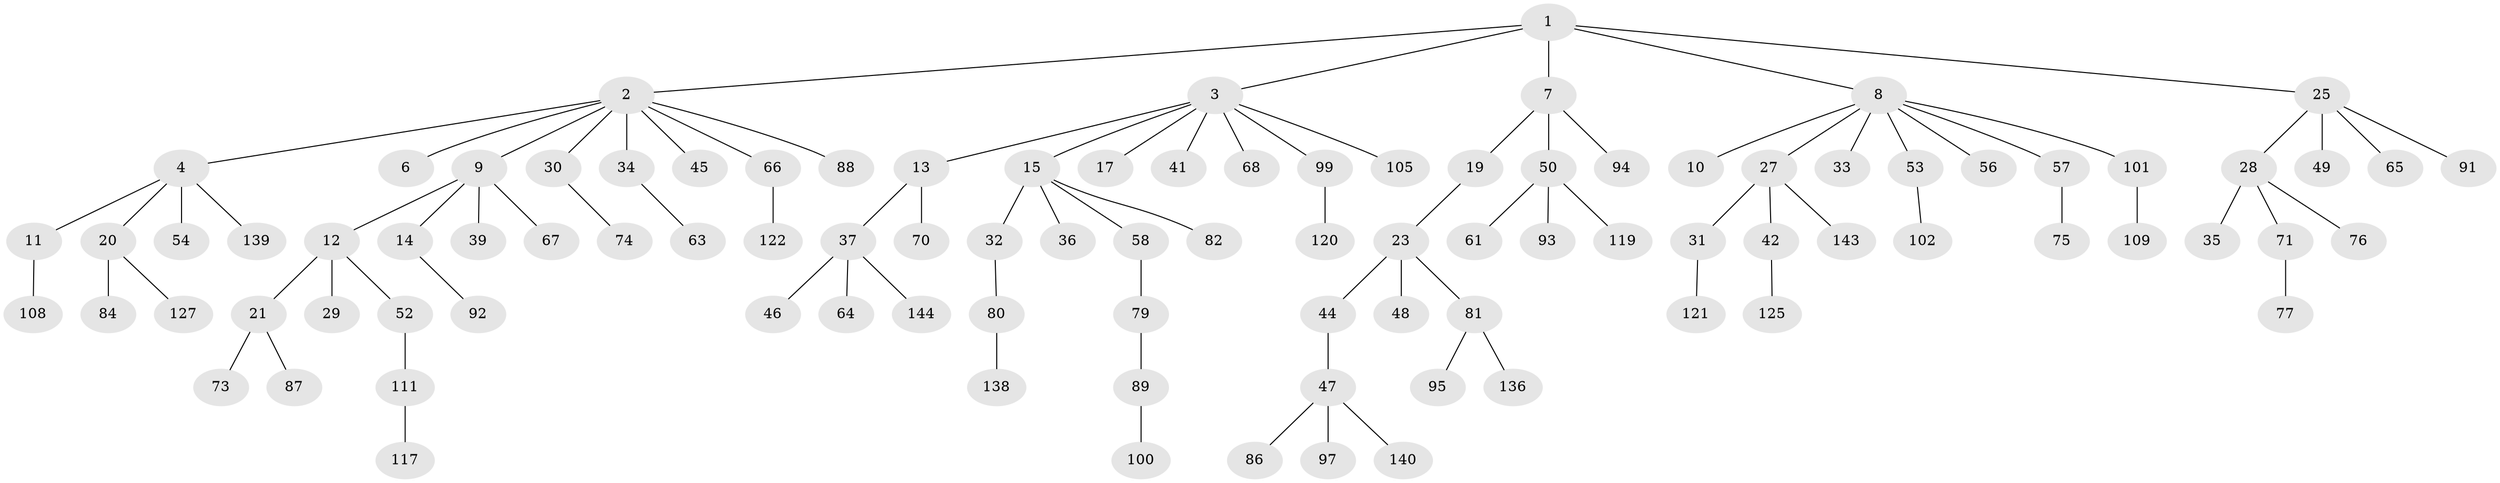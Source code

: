 // original degree distribution, {5: 0.0625, 6: 0.020833333333333332, 8: 0.006944444444444444, 1: 0.5, 2: 0.2708333333333333, 3: 0.10416666666666667, 4: 0.034722222222222224}
// Generated by graph-tools (version 1.1) at 2025/42/03/06/25 10:42:04]
// undirected, 97 vertices, 96 edges
graph export_dot {
graph [start="1"]
  node [color=gray90,style=filled];
  1;
  2 [super="+5"];
  3 [super="+38"];
  4 [super="+26"];
  6;
  7 [super="+130"];
  8 [super="+18"];
  9 [super="+16"];
  10;
  11;
  12 [super="+78"];
  13;
  14 [super="+112"];
  15 [super="+22"];
  17;
  19 [super="+133"];
  20 [super="+98"];
  21 [super="+69"];
  23 [super="+24"];
  25 [super="+55"];
  27 [super="+51"];
  28;
  29 [super="+59"];
  30 [super="+90"];
  31;
  32;
  33;
  34 [super="+40"];
  35 [super="+43"];
  36;
  37 [super="+129"];
  39;
  41 [super="+103"];
  42 [super="+123"];
  44 [super="+128"];
  45 [super="+126"];
  46;
  47 [super="+60"];
  48 [super="+106"];
  49;
  50 [super="+96"];
  52;
  53;
  54;
  56 [super="+62"];
  57 [super="+141"];
  58;
  61 [super="+85"];
  63;
  64;
  65;
  66;
  67;
  68;
  70 [super="+72"];
  71 [super="+113"];
  73 [super="+116"];
  74 [super="+83"];
  75 [super="+131"];
  76 [super="+124"];
  77;
  79;
  80 [super="+104"];
  81 [super="+115"];
  82;
  84;
  86;
  87 [super="+118"];
  88;
  89;
  91;
  92;
  93;
  94 [super="+114"];
  95;
  97 [super="+110"];
  99 [super="+107"];
  100 [super="+137"];
  101;
  102;
  105;
  108;
  109;
  111 [super="+135"];
  117;
  119 [super="+132"];
  120;
  121 [super="+134"];
  122;
  125 [super="+142"];
  127;
  136;
  138;
  139;
  140;
  143;
  144;
  1 -- 2;
  1 -- 3;
  1 -- 7;
  1 -- 8;
  1 -- 25;
  2 -- 4;
  2 -- 6;
  2 -- 9;
  2 -- 45;
  2 -- 34;
  2 -- 66;
  2 -- 88;
  2 -- 30;
  3 -- 13;
  3 -- 15;
  3 -- 17;
  3 -- 41;
  3 -- 68;
  3 -- 105;
  3 -- 99;
  4 -- 11;
  4 -- 20;
  4 -- 54;
  4 -- 139;
  7 -- 19;
  7 -- 50;
  7 -- 94;
  8 -- 10;
  8 -- 33;
  8 -- 57;
  8 -- 101;
  8 -- 56;
  8 -- 27;
  8 -- 53;
  9 -- 12;
  9 -- 14;
  9 -- 39;
  9 -- 67;
  11 -- 108;
  12 -- 21;
  12 -- 29;
  12 -- 52;
  13 -- 37;
  13 -- 70;
  14 -- 92;
  15 -- 32;
  15 -- 36;
  15 -- 58;
  15 -- 82;
  19 -- 23;
  20 -- 84;
  20 -- 127;
  21 -- 87;
  21 -- 73;
  23 -- 44;
  23 -- 48;
  23 -- 81;
  25 -- 28;
  25 -- 49;
  25 -- 65;
  25 -- 91;
  27 -- 31;
  27 -- 42;
  27 -- 143;
  28 -- 35;
  28 -- 71;
  28 -- 76;
  30 -- 74;
  31 -- 121;
  32 -- 80;
  34 -- 63;
  37 -- 46;
  37 -- 64;
  37 -- 144;
  42 -- 125;
  44 -- 47;
  47 -- 86;
  47 -- 97;
  47 -- 140;
  50 -- 61;
  50 -- 93;
  50 -- 119;
  52 -- 111;
  53 -- 102;
  57 -- 75;
  58 -- 79;
  66 -- 122;
  71 -- 77;
  79 -- 89;
  80 -- 138;
  81 -- 95;
  81 -- 136;
  89 -- 100;
  99 -- 120;
  101 -- 109;
  111 -- 117;
}
